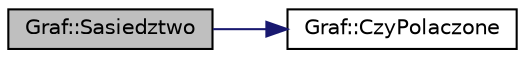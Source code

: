 digraph "Graf::Sasiedztwo"
{
  edge [fontname="Helvetica",fontsize="10",labelfontname="Helvetica",labelfontsize="10"];
  node [fontname="Helvetica",fontsize="10",shape=record];
  rankdir="LR";
  Node1 [label="Graf::Sasiedztwo",height=0.2,width=0.4,color="black", fillcolor="grey75", style="filled" fontcolor="black"];
  Node1 -> Node2 [color="midnightblue",fontsize="10",style="solid",fontname="Helvetica"];
  Node2 [label="Graf::CzyPolaczone",height=0.2,width=0.4,color="black", fillcolor="white", style="filled",URL="$class_graf.html#a4546d2b7612f96df3a0ace5bc2c93553"];
}
